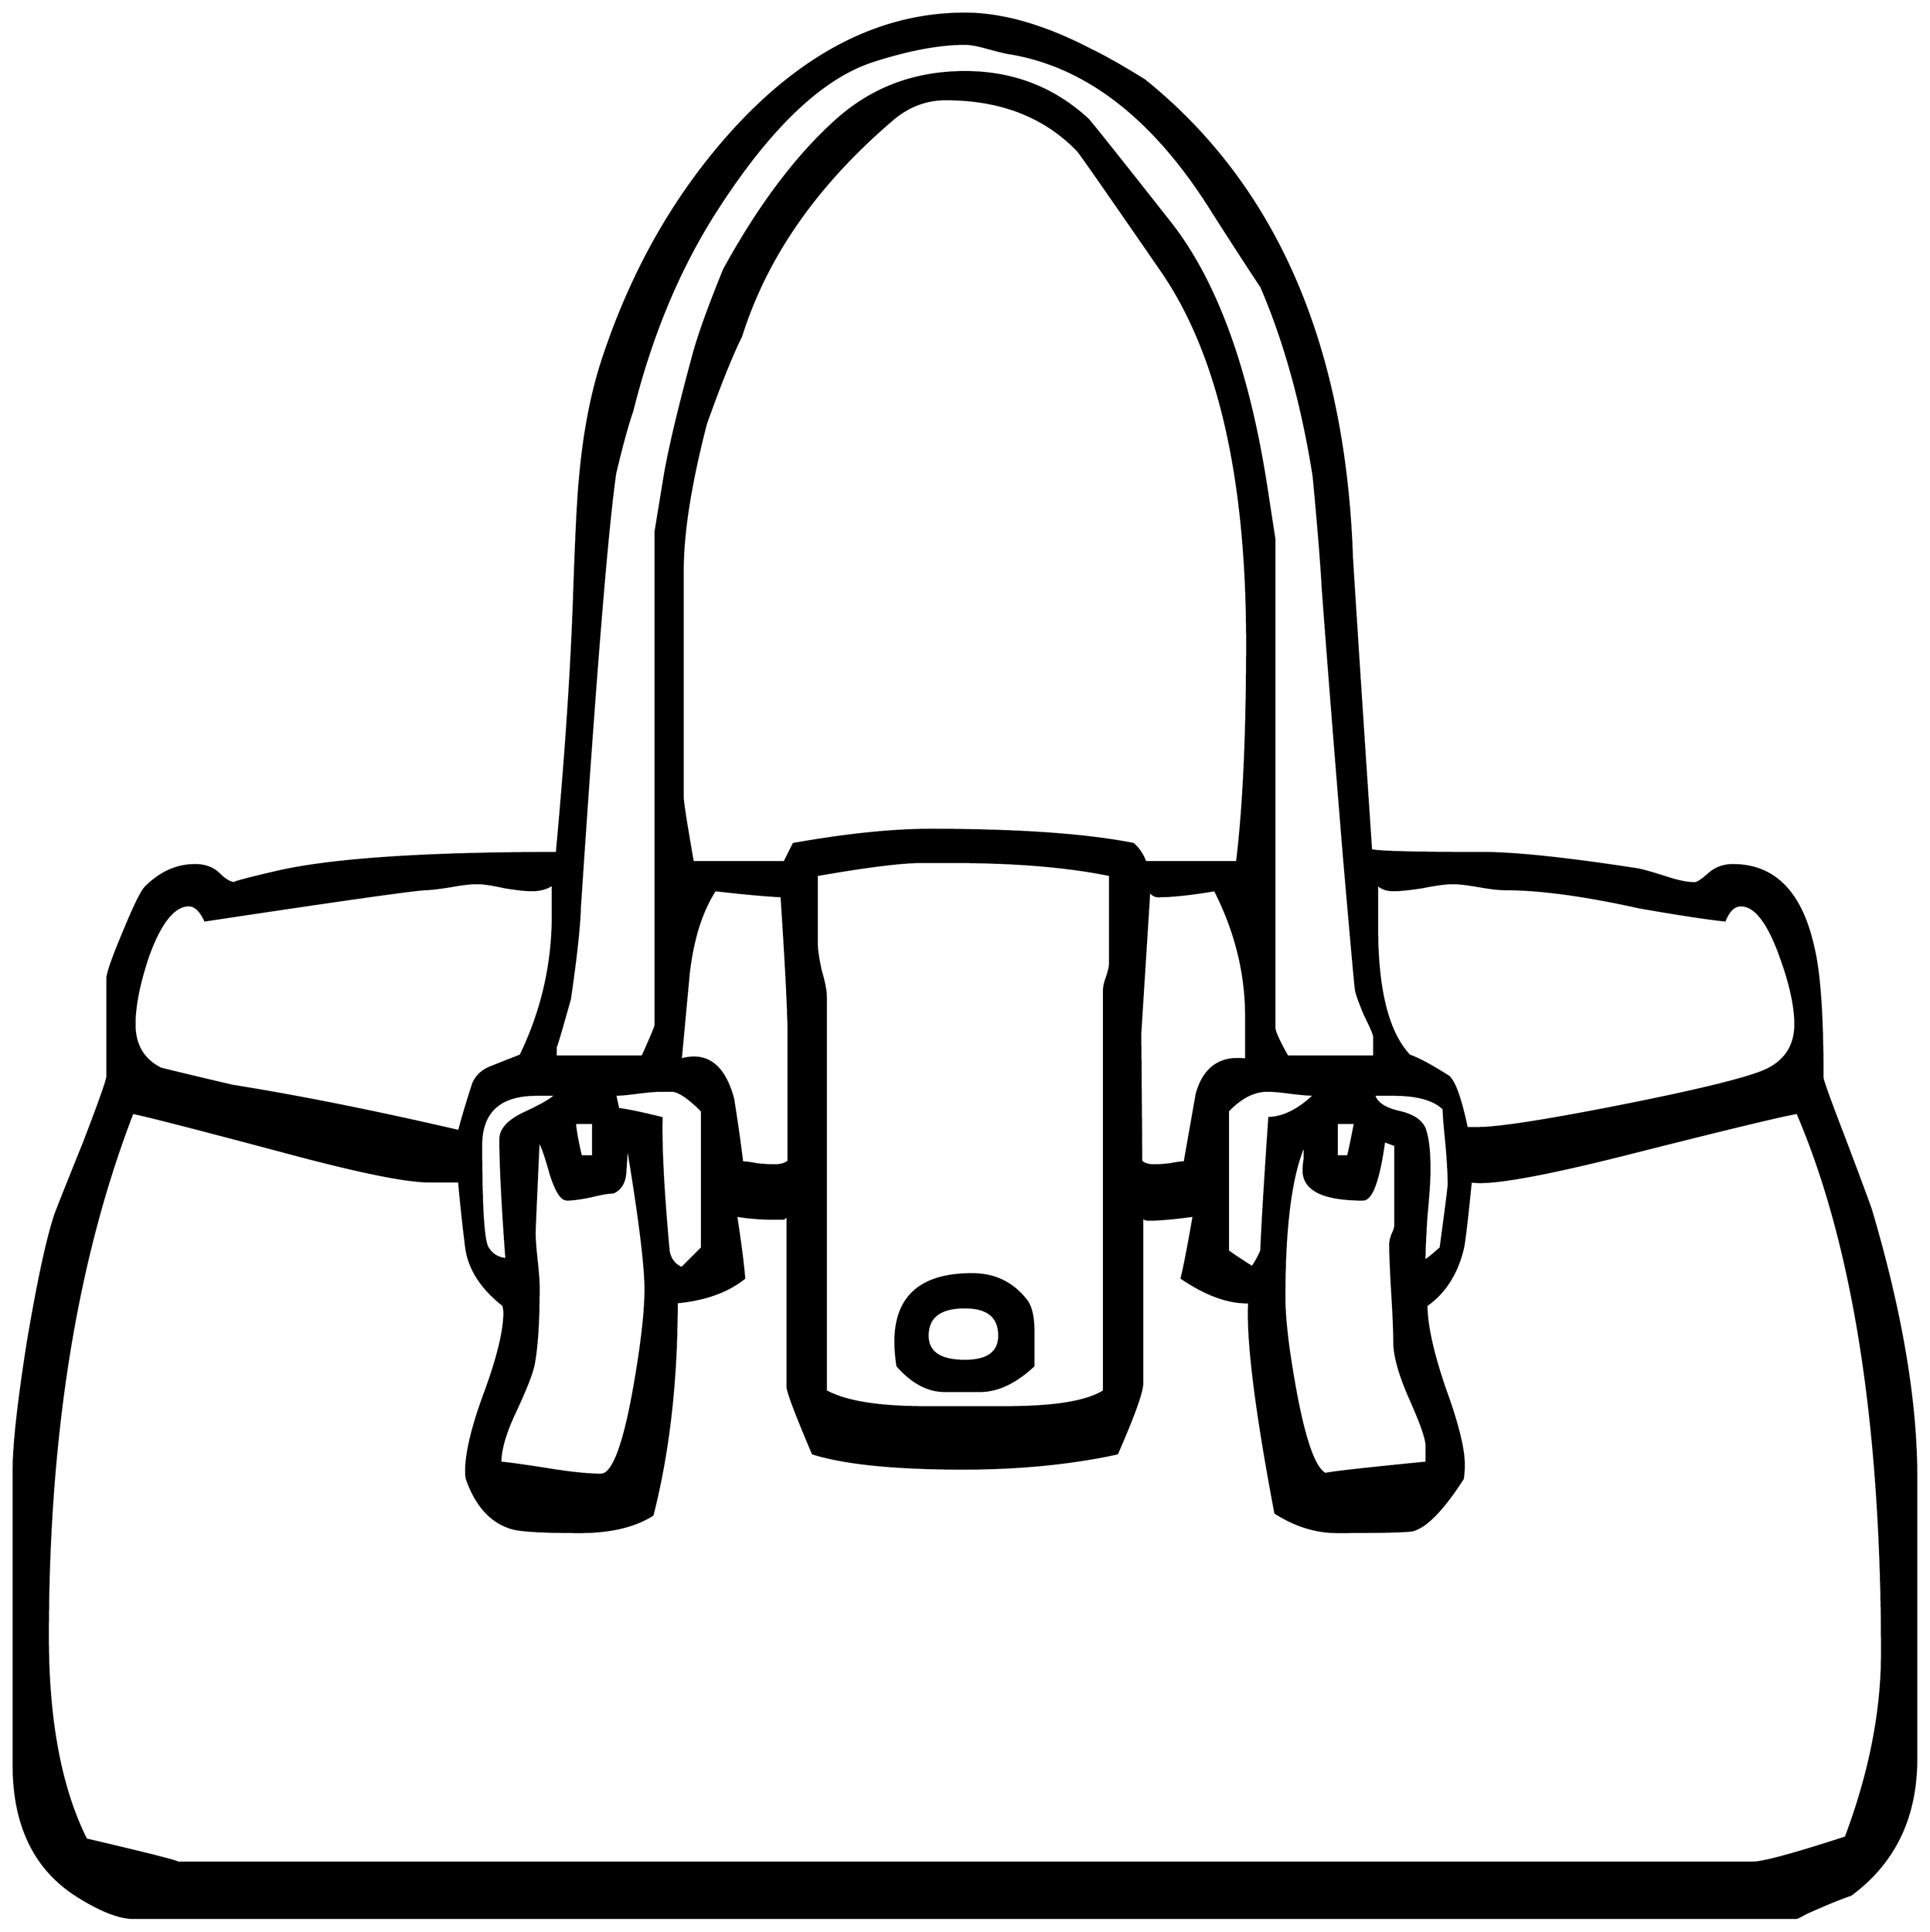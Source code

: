 


\begin{tikzpicture}[y=0.80pt, x=0.80pt, yscale=-1.0, xscale=1.0, inner sep=0pt, outer sep=0pt]
\begin{scope}[shift={(100.0,1707.0)},nonzero rule]
  \path[draw=.,fill=.,line width=1.600pt] (1970.0,204.0) .. controls
    (1970.0,262.0) and (1948.333,307.0) .. (1905.0,339.0) ..
    controls (1895.0,342.333) and (1880.333,348.333) .. (1861.0,357.0)
    .. controls (1855.0,360.333) and (1851.667,362.0) ..
    (1851.0,362.0) -- (201.0,362.0) .. controls (187.0,362.0)
    and (168.333,354.667) .. (145.0,340.0) .. controls (103.0,313.333)
    and (82.0,270.0) .. (82.0,210.0) -- (82.0,-82.0) .. controls
    (82.0,-107.333) and (86.667,-149.667) .. (96.0,-209.0) .. controls
    (106.0,-268.333) and (115.0,-310.333) .. (123.0,-335.0) ..
    controls (124.333,-339.0) and (134.0,-363.333) .. (152.0,-408.0)
    .. controls (167.333,-448.0) and (175.0,-469.667) ..
    (175.0,-473.0) -- (175.0,-570.0) .. controls (175.0,-575.333)
    and (180.333,-590.667) .. (191.0,-616.0) .. controls
    (201.667,-642.0) and (209.0,-657.0) .. (213.0,-661.0) ..
    controls (227.667,-675.667) and (244.0,-683.0) .. (262.0,-683.0)
    .. controls (272.0,-683.0) and (280.0,-680.0) ..
    (286.0,-674.0) .. controls (292.0,-668.0) and (297.333,-665.0)
    .. (302.0,-665.0) .. controls (297.333,-665.0) and
    (310.667,-668.667) .. (342.0,-676.0) .. controls (396.0,-688.667)
    and (489.0,-695.0) .. (621.0,-695.0) .. controls
    (629.667,-788.333) and (635.333,-872.0) .. (638.0,-946.0) ..
    controls (640.0,-1006.667) and (642.0,-1047.0) ..
    (644.0,-1067.0) .. controls (648.0,-1112.333) and
    (655.667,-1152.0) .. (667.0,-1186.0) .. controls
    (696.333,-1274.667) and (740.0,-1350.667) .. (798.0,-1414.0) ..
    controls (868.0,-1490.0) and (944.0,-1528.0) ..
    (1026.0,-1528.0) .. controls (1063.333,-1528.0) and
    (1105.0,-1516.0) .. (1151.0,-1492.0) .. controls
    (1163.667,-1486.0) and (1181.333,-1476.0) .. (1204.0,-1462.0) ..
    controls (1334.0,-1357.333) and (1402.667,-1199.667) ..
    (1410.0,-989.0) .. controls (1414.0,-924.333) and
    (1420.333,-827.333) .. (1429.0,-698.0) .. controls
    (1433.0,-696.0) and (1470.0,-695.0) .. (1540.0,-695.0) ..
    controls (1572.0,-695.0) and (1622.667,-689.667) ..
    (1692.0,-679.0) .. controls (1696.667,-678.333) and
    (1706.333,-675.667) .. (1721.0,-671.0) .. controls
    (1733.0,-667.0) and (1742.667,-665.0) .. (1750.0,-665.0) ..
    controls (1752.667,-665.0) and (1757.333,-668.0) ..
    (1764.0,-674.0) .. controls (1770.667,-680.0) and
    (1778.667,-683.0) .. (1788.0,-683.0) .. controls
    (1829.333,-683.0) and (1856.0,-655.667) .. (1868.0,-601.0) ..
    controls (1874.0,-576.333) and (1877.0,-533.333) ..
    (1877.0,-472.0) .. controls (1877.0,-469.333) and
    (1884.333,-449.0) .. (1899.0,-411.0) .. controls
    (1914.333,-370.333) and (1923.0,-347.0) .. (1925.0,-341.0) ..
    controls (1955.0,-239.667) and (1970.0,-151.333) ..
    (1970.0,-76.0) -- (1970.0,204.0) -- cycle(1850.0,-525.0) ..
    controls (1850.0,-543.0) and (1845.0,-565.667) ..
    (1835.0,-593.0) .. controls (1823.0,-626.333) and
    (1810.0,-643.0) .. (1796.0,-643.0) .. controls
    (1789.333,-643.0) and (1784.0,-638.0) .. (1780.0,-628.0) ..
    controls (1761.333,-630.0) and (1733.0,-634.333) ..
    (1695.0,-641.0) .. controls (1641.0,-653.0) and
    (1596.667,-659.0) .. (1562.0,-659.0) .. controls
    (1556.0,-659.0) and (1547.333,-660.0) .. (1536.0,-662.0) ..
    controls (1524.667,-664.0) and (1516.0,-665.0) ..
    (1510.0,-665.0) .. controls (1503.333,-665.0) and
    (1493.333,-663.667) .. (1480.0,-661.0) .. controls
    (1467.333,-659.0) and (1457.667,-658.0) .. (1451.0,-658.0) ..
    controls (1444.333,-658.0) and (1439.0,-660.0) ..
    (1435.0,-664.0) -- (1435.0,-621.0) .. controls
    (1435.0,-559.0) and (1445.667,-516.667) .. (1467.0,-494.0) ..
    controls (1476.333,-490.667) and (1489.333,-483.667) ..
    (1506.0,-473.0) .. controls (1512.0,-467.667) and
    (1518.0,-450.667) .. (1524.0,-422.0) -- (1535.0,-422.0) ..
    controls (1555.667,-422.0) and (1604.667,-429.667) ..
    (1682.0,-445.0) .. controls (1762.0,-461.0) and
    (1809.333,-473.0) .. (1824.0,-481.0) .. controls
    (1841.333,-490.333) and (1850.0,-505.0) .. (1850.0,-525.0) --
    cycle(1306.0,-904.0) .. controls (1306.0,-1068.0) and
    (1277.667,-1191.0) .. (1221.0,-1273.0) .. controls
    (1167.667,-1350.333) and (1140.0,-1390.0) .. (1138.0,-1392.0) ..
    controls (1105.333,-1426.0) and (1061.667,-1443.0) ..
    (1007.0,-1443.0) .. controls (987.0,-1443.0) and
    (969.0,-1436.0) .. (953.0,-1422.0) .. controls
    (878.333,-1358.0) and (828.667,-1286.667) .. (804.0,-1208.0) ..
    controls (794.667,-1189.333) and (783.0,-1160.333) ..
    (769.0,-1121.0) .. controls (753.667,-1061.667) and
    (746.0,-1013.333) .. (746.0,-976.0) -- (746.0,-750.0) ..
    controls (746.0,-745.333) and (749.333,-724.0) .. (756.0,-686.0)
    -- (847.0,-686.0) -- (856.0,-704.0) .. controls
    (908.667,-713.333) and (954.0,-718.0) .. (992.0,-718.0) ..
    controls (1078.667,-718.0) and (1145.667,-713.333) ..
    (1193.0,-704.0) .. controls (1198.333,-699.333) and
    (1202.333,-693.333) .. (1205.0,-686.0) -- (1296.0,-686.0) ..
    controls (1302.667,-740.667) and (1306.0,-813.333) ..
    (1306.0,-904.0) -- cycle(1432.0,-493.0) -- (1432.0,-513.0)
    .. controls (1432.0,-515.0) and (1429.0,-522.0) ..
    (1423.0,-534.0) .. controls (1417.667,-546.667) and
    (1414.667,-555.0) .. (1414.0,-559.0) .. controls
    (1413.333,-563.0) and (1409.333,-607.333) .. (1402.0,-692.0) ..
    controls (1392.667,-806.0) and (1385.667,-894.667) ..
    (1381.0,-958.0) .. controls (1379.667,-982.667) and
    (1376.667,-1019.667) .. (1372.0,-1069.0) .. controls
    (1360.667,-1140.333) and (1343.333,-1203.0) .. (1320.0,-1257.0) ..
    controls (1309.333,-1273.0) and (1293.333,-1297.667) ..
    (1272.0,-1331.0) .. controls (1214.0,-1424.333) and
    (1146.0,-1477.0) .. (1068.0,-1489.0) .. controls
    (1064.667,-1489.667) and (1058.0,-1491.333) .. (1048.0,-1494.0) ..
    controls (1038.667,-1496.667) and (1031.333,-1498.0) ..
    (1026.0,-1498.0) .. controls (1000.667,-1498.0) and
    (970.333,-1492.333) .. (935.0,-1481.0) .. controls
    (885.0,-1465.0) and (834.0,-1417.0) .. (782.0,-1337.0) ..
    controls (744.0,-1279.0) and (715.333,-1211.333) ..
    (696.0,-1134.0) .. controls (691.333,-1120.667) and
    (685.667,-1100.0) .. (679.0,-1072.0) .. controls
    (671.0,-1016.667) and (659.333,-873.333) .. (644.0,-642.0) ..
    controls (643.333,-621.333) and (640.0,-590.667) .. (634.0,-550.0)
    .. controls (624.667,-516.667) and (620.0,-501.0) ..
    (620.0,-503.0) -- (620.0,-493.0) -- (706.0,-493.0) ..
    controls (714.667,-512.333) and (719.0,-522.667) .. (719.0,-524.0)
    -- (719.0,-1014.0) .. controls (719.0,-1014.0) and
    (722.0,-1032.333) .. (728.0,-1069.0) .. controls
    (732.667,-1096.333) and (742.333,-1137.0) .. (757.0,-1191.0) ..
    controls (762.333,-1210.333) and (772.333,-1238.0) ..
    (787.0,-1274.0) .. controls (821.0,-1336.0) and
    (857.333,-1384.667) .. (896.0,-1420.0) .. controls
    (932.0,-1453.333) and (975.333,-1470.0) .. (1026.0,-1470.0) ..
    controls (1073.333,-1470.0) and (1114.0,-1454.333) ..
    (1148.0,-1423.0) .. controls (1153.333,-1417.0) and
    (1180.667,-1382.667) .. (1230.0,-1320.0) .. controls
    (1275.333,-1262.0) and (1307.0,-1175.0) .. (1325.0,-1059.0) ..
    controls (1330.333,-1024.333) and (1333.0,-1007.0) ..
    (1333.0,-1007.0) -- (1333.0,-522.0) .. controls
    (1333.0,-518.0) and (1337.333,-508.333) .. (1346.0,-493.0) --
    (1432.0,-493.0) -- cycle(1506.0,-366.0) .. controls
    (1506.0,-375.333) and (1505.333,-388.0) .. (1504.0,-404.0) ..
    controls (1502.0,-423.333) and (1501.0,-435.667) ..
    (1501.0,-441.0) .. controls (1491.667,-450.333) and
    (1475.0,-455.0) .. (1451.0,-455.0) -- (1432.0,-455.0) ..
    controls (1434.0,-447.0) and (1442.333,-441.333) ..
    (1457.0,-438.0) .. controls (1471.667,-434.667) and
    (1480.333,-428.333) .. (1483.0,-419.0) .. controls
    (1485.667,-410.333) and (1487.0,-397.667) .. (1487.0,-381.0) ..
    controls (1487.0,-371.0) and (1486.0,-355.667) ..
    (1484.0,-335.0) .. controls (1482.667,-315.0) and
    (1482.0,-300.0) .. (1482.0,-290.0) .. controls
    (1486.0,-292.667) and (1491.333,-297.0) .. (1498.0,-303.0) ..
    controls (1503.333,-342.333) and (1506.0,-363.333) ..
    (1506.0,-366.0) -- cycle(1413.0,-427.0) -- (1395.0,-427.0)
    -- (1395.0,-394.0) -- (1406.0,-394.0) .. controls
    (1406.667,-395.333) and (1409.0,-406.333) .. (1413.0,-427.0) --
    cycle(1305.0,-490.0) -- (1305.0,-533.0) .. controls
    (1305.0,-575.667) and (1294.667,-617.333) .. (1274.0,-658.0) ..
    controls (1250.0,-654.0) and (1231.333,-652.0) ..
    (1218.0,-652.0) .. controls (1214.0,-652.0) and
    (1211.0,-654.0) .. (1209.0,-658.0) .. controls
    (1203.0,-563.333) and (1200.0,-516.0) .. (1200.0,-516.0) ..
    controls (1200.0,-514.0) and (1200.333,-471.667) ..
    (1201.0,-389.0) .. controls (1203.667,-386.333) and
    (1208.0,-385.0) .. (1214.0,-385.0) .. controls
    (1217.333,-385.0) and (1222.333,-385.333) .. (1229.0,-386.0) ..
    controls (1235.667,-387.333) and (1240.667,-388.0) ..
    (1244.0,-388.0) .. controls (1248.0,-410.667) and
    (1252.0,-433.333) .. (1256.0,-456.0) .. controls
    (1263.333,-482.0) and (1279.667,-493.333) .. (1305.0,-490.0) --
    cycle(1373.0,-455.0) .. controls (1367.667,-455.0) and
    (1359.667,-455.667) .. (1349.0,-457.0) .. controls
    (1339.0,-458.333) and (1331.333,-459.0) .. (1326.0,-459.0) ..
    controls (1312.667,-459.0) and (1299.667,-452.333) ..
    (1287.0,-439.0) -- (1287.0,-300.0) .. controls
    (1292.333,-296.0) and (1300.333,-290.667) .. (1311.0,-284.0) ..
    controls (1313.667,-287.333) and (1316.667,-292.667) ..
    (1320.0,-300.0) .. controls (1321.333,-330.0) and
    (1324.0,-374.0) .. (1328.0,-432.0) .. controls
    (1342.667,-432.667) and (1357.667,-440.333) .. (1373.0,-455.0) --
    cycle(1484.0,-90.0) -- (1484.0,-107.0) .. controls
    (1484.0,-113.667) and (1478.667,-129.0) .. (1468.0,-153.0) ..
    controls (1457.333,-177.0) and (1452.0,-196.0) ..
    (1452.0,-210.0) .. controls (1452.0,-220.667) and
    (1451.333,-236.667) .. (1450.0,-258.0) .. controls
    (1448.667,-280.0) and (1448.0,-296.333) .. (1448.0,-307.0) ..
    controls (1448.0,-309.0) and (1448.667,-312.0) ..
    (1450.0,-316.0) .. controls (1452.0,-320.0) and
    (1453.0,-323.0) .. (1453.0,-325.0) -- (1453.0,-405.0) --
    (1442.0,-409.0) .. controls (1436.667,-370.333) and
    (1429.667,-351.0) .. (1421.0,-351.0) .. controls
    (1381.667,-351.0) and (1362.0,-360.667) .. (1362.0,-380.0) ..
    controls (1362.0,-382.667) and (1362.333,-386.333) ..
    (1363.0,-391.0) .. controls (1363.0,-395.667) and
    (1363.0,-399.333) .. (1363.0,-402.0) -- (1363.0,-406.0) ..
    controls (1349.667,-376.0) and (1343.0,-325.333) ..
    (1343.0,-254.0) .. controls (1343.0,-231.333) and
    (1347.0,-198.667) .. (1355.0,-156.0) .. controls
    (1365.0,-104.0) and (1375.667,-78.0) .. (1387.0,-78.0) ..
    controls (1370.333,-78.0) and (1402.667,-82.0) .. (1484.0,-90.0)
    -- cycle(1170.0,-586.0) -- (1170.0,-673.0) .. controls
    (1128.0,-681.667) and (1076.0,-686.0) .. (1014.0,-686.0) --
    (983.0,-686.0) .. controls (963.0,-686.0) and (928.333,-681.667)
    .. (879.0,-673.0) -- (879.0,-605.0) .. controls
    (879.0,-599.0) and (880.333,-590.0) .. (883.0,-578.0) ..
    controls (886.333,-566.667) and (888.0,-558.0) .. (888.0,-552.0)
    -- (888.0,-161.0) .. controls (907.333,-150.333) and
    (940.0,-145.0) .. (986.0,-145.0) -- (1067.0,-145.0) ..
    controls (1115.0,-145.0) and (1147.333,-150.333) ..
    (1164.0,-161.0) -- (1164.0,-559.0) .. controls
    (1164.0,-562.333) and (1165.0,-566.667) .. (1167.0,-572.0) ..
    controls (1169.0,-578.0) and (1170.0,-582.667) ..
    (1170.0,-586.0) -- cycle(851.0,-389.0) -- (851.0,-513.0) ..
    controls (851.0,-535.0) and (848.667,-581.333) .. (844.0,-652.0)
    .. controls (829.333,-652.667) and (807.333,-654.667) ..
    (778.0,-658.0) .. controls (764.667,-637.333) and (756.0,-610.0)
    .. (752.0,-576.0) .. controls (749.333,-547.333) and
    (746.667,-518.667) .. (744.0,-490.0) .. controls (748.667,-491.333)
    and (753.0,-492.0) .. (757.0,-492.0) .. controls
    (775.667,-492.0) and (788.667,-478.333) .. (796.0,-451.0) ..
    controls (799.333,-430.333) and (802.333,-409.333) .. (805.0,-388.0)
    .. controls (808.333,-388.0) and (813.333,-387.333) ..
    (820.0,-386.0) .. controls (827.333,-385.333) and (833.0,-385.0)
    .. (837.0,-385.0) .. controls (843.0,-385.0) and
    (847.667,-386.333) .. (851.0,-389.0) -- cycle(765.0,-303.0) --
    (765.0,-439.0) .. controls (751.667,-452.333) and (741.667,-459.0)
    .. (735.0,-459.0) -- (725.0,-459.0) .. controls
    (719.667,-459.0) and (711.667,-458.333) .. (701.0,-457.0) ..
    controls (691.0,-455.667) and (683.667,-455.0) .. (679.0,-455.0)
    .. controls (679.667,-451.667) and (680.667,-447.0) ..
    (682.0,-441.0) .. controls (692.0,-439.667) and (706.333,-436.667)
    .. (725.0,-432.0) .. controls (724.333,-402.0) and
    (726.667,-358.0) .. (732.0,-300.0) .. controls (733.333,-292.0)
    and (737.667,-286.333) .. (745.0,-283.0) .. controls
    (749.667,-287.667) and (756.333,-294.333) .. (765.0,-303.0) --
    cycle(1936.0,99.0) .. controls (1936.0,-127.667) and
    (1908.0,-306.333) .. (1852.0,-437.0) .. controls
    (1838.667,-435.0) and (1782.0,-421.333) .. (1682.0,-396.0) ..
    controls (1597.333,-374.667) and (1546.0,-365.667) ..
    (1528.0,-369.0) .. controls (1524.0,-329.0) and
    (1521.333,-306.667) .. (1520.0,-302.0) .. controls
    (1514.0,-277.333) and (1502.0,-258.667) .. (1484.0,-246.0) ..
    controls (1484.0,-226.667) and (1490.0,-199.333) ..
    (1502.0,-164.0) .. controls (1514.667,-129.333) and
    (1521.0,-104.0) .. (1521.0,-88.0) .. controls (1521.0,-82.667)
    and (1520.667,-78.0) .. (1520.0,-74.0) .. controls
    (1500.667,-44.0) and (1484.333,-27.0) .. (1471.0,-23.0) ..
    controls (1467.667,-21.667) and (1442.333,-21.0) .. (1395.0,-21.0)
    .. controls (1374.333,-21.0) and (1354.0,-27.333) ..
    (1334.0,-40.0) .. controls (1314.667,-142.0) and
    (1306.0,-211.667) .. (1308.0,-249.0) .. controls
    (1288.0,-248.333) and (1265.667,-256.333) .. (1241.0,-273.0) ..
    controls (1243.667,-283.667) and (1247.667,-304.333) ..
    (1253.0,-335.0) .. controls (1233.667,-332.333) and
    (1218.667,-331.0) .. (1208.0,-331.0) .. controls
    (1204.667,-331.0) and (1202.667,-332.333) .. (1202.0,-335.0) --
    (1202.0,-169.0) .. controls (1202.0,-160.333) and
    (1193.667,-137.0) .. (1177.0,-99.0) .. controls (1131.0,-89.0)
    and (1080.0,-84.0) .. (1024.0,-84.0) .. controls
    (956.667,-84.0) and (907.0,-89.0) .. (875.0,-99.0) .. controls
    (858.333,-138.333) and (850.0,-160.333) .. (850.0,-165.0) --
    (850.0,-335.0) -- (846.0,-332.0) -- (836.0,-332.0) ..
    controls (823.333,-332.0) and (811.0,-333.0) .. (799.0,-335.0)
    .. controls (803.0,-309.0) and (805.667,-288.333) ..
    (807.0,-273.0) .. controls (790.333,-259.667) and (768.0,-251.667)
    .. (740.0,-249.0) .. controls (740.0,-171.0) and
    (732.0,-100.667) .. (716.0,-38.0) .. controls (698.0,-26.667)
    and (674.0,-21.0) .. (644.0,-21.0) .. controls (606.667,-21.0)
    and (584.0,-22.333) .. (576.0,-25.0) .. controls (556.0,-31.0)
    and (541.333,-47.0) .. (532.0,-73.0) .. controls (531.333,-75.0)
    and (531.0,-77.667) .. (531.0,-81.0) .. controls (531.0,-99.667)
    and (537.333,-126.0) .. (550.0,-160.0) .. controls
    (562.667,-194.667) and (569.0,-221.0) .. (569.0,-239.0) ..
    controls (569.0,-240.333) and (568.667,-242.667) .. (568.0,-246.0)
    .. controls (546.0,-263.333) and (533.667,-282.667) ..
    (531.0,-304.0) .. controls (528.333,-325.333) and (526.0,-347.0)
    .. (524.0,-369.0) .. controls (524.0,-369.0) and
    (514.0,-369.0) .. (494.0,-369.0) .. controls (471.333,-369.0)
    and (424.0,-378.667) .. (352.0,-398.0) .. controls
    (262.0,-422.0) and (211.333,-435.0) .. (200.0,-437.0) ..
    controls (144.0,-291.667) and (116.0,-118.333) .. (116.0,83.0)
    .. controls (116.0,166.333) and (128.667,233.333) .. (154.0,284.0)
    .. controls (219.333,299.333) and (249.333,307.0) .. (244.0,307.0)
    -- (1808.0,307.0) .. controls (1818.0,307.0) and
    (1848.667,298.667) .. (1900.0,282.0) .. controls (1924.0,218.0)
    and (1936.0,157.0) .. (1936.0,99.0) -- cycle(657.0,-394.0)
    -- (657.0,-427.0) -- (639.0,-427.0) .. controls
    (639.667,-419.0) and (641.667,-408.0) .. (645.0,-394.0) --
    (657.0,-394.0) -- cycle(620.0,-455.0) -- (601.0,-455.0) ..
    controls (564.333,-455.0) and (546.0,-438.333) .. (546.0,-405.0)
    .. controls (546.0,-345.667) and (548.0,-312.0) ..
    (552.0,-304.0) .. controls (556.0,-296.667) and (562.333,-292.667)
    .. (571.0,-292.0) .. controls (567.0,-346.0) and
    (565.0,-385.667) .. (565.0,-411.0) .. controls (565.0,-420.333)
    and (572.333,-428.667) .. (587.0,-436.0) .. controls
    (605.667,-444.667) and (616.667,-451.0) .. (620.0,-455.0) --
    cycle(617.0,-633.0) -- (617.0,-664.0) .. controls
    (611.667,-660.0) and (604.667,-658.0) .. (596.0,-658.0) ..
    controls (590.0,-658.0) and (581.0,-659.0) .. (569.0,-661.0)
    .. controls (557.0,-663.667) and (548.0,-665.0) ..
    (542.0,-665.0) .. controls (535.333,-665.0) and (526.667,-664.0)
    .. (516.0,-662.0) .. controls (503.333,-660.0) and
    (494.667,-659.0) .. (490.0,-659.0) .. controls (472.667,-657.667)
    and (400.0,-647.333) .. (272.0,-628.0) .. controls
    (267.333,-638.0) and (262.0,-643.0) .. (256.0,-643.0) ..
    controls (241.333,-643.0) and (228.0,-626.667) .. (216.0,-594.0)
    .. controls (206.667,-566.667) and (202.0,-543.667) ..
    (202.0,-525.0) .. controls (202.0,-504.333) and (210.667,-489.667)
    .. (228.0,-481.0) .. controls (244.0,-477.0) and
    (267.667,-471.333) .. (299.0,-464.0) .. controls (365.667,-453.333)
    and (440.667,-438.333) .. (524.0,-419.0) .. controls
    (526.667,-429.667) and (531.333,-445.333) .. (538.0,-466.0) ..
    controls (541.333,-474.0) and (547.667,-479.667) .. (557.0,-483.0)
    .. controls (567.0,-487.0) and (576.333,-490.667) ..
    (585.0,-494.0) .. controls (606.333,-538.0) and (617.0,-584.333)
    .. (617.0,-633.0) -- cycle(709.0,-262.0) .. controls
    (709.0,-286.0) and (703.0,-334.0) .. (691.0,-406.0) ..
    controls (690.333,-397.333) and (689.667,-388.0) .. (689.0,-378.0)
    .. controls (688.333,-368.0) and (684.333,-361.333) ..
    (677.0,-358.0) .. controls (672.333,-358.0) and (664.667,-356.667)
    .. (654.0,-354.0) .. controls (644.0,-352.0) and
    (636.333,-351.0) .. (631.0,-351.0) .. controls (625.667,-351.0)
    and (620.333,-359.333) .. (615.0,-376.0) .. controls
    (609.667,-395.333) and (605.667,-406.333) .. (603.0,-409.0) ..
    controls (600.333,-351.0) and (599.0,-320.667) .. (599.0,-318.0)
    .. controls (599.0,-312.0) and (599.667,-303.0) ..
    (601.0,-291.0) .. controls (602.333,-279.0) and (603.0,-270.0)
    .. (603.0,-264.0) .. controls (603.0,-230.0) and
    (601.333,-204.333) .. (598.0,-187.0) .. controls (596.0,-177.667)
    and (589.667,-161.667) .. (579.0,-139.0) .. controls
    (569.667,-119.0) and (565.0,-102.667) .. (565.0,-90.0) ..
    controls (573.0,-89.333) and (589.667,-87.0) .. (615.0,-83.0) ..
    controls (635.667,-79.667) and (652.333,-78.0) .. (665.0,-78.0) ..
    controls (676.333,-78.0) and (687.0,-105.333) .. (697.0,-160.0)
    .. controls (705.0,-204.667) and (709.0,-238.667) ..
    (709.0,-262.0) -- cycle(1094.0,-186.0) .. controls
    (1076.0,-169.333) and (1058.333,-161.0) .. (1041.0,-161.0) --
    (1006.0,-161.0) .. controls (989.333,-161.0) and
    (973.667,-169.333) .. (959.0,-186.0) .. controls (957.667,-194.667)
    and (957.0,-202.667) .. (957.0,-210.0) .. controls
    (957.0,-254.667) and (982.333,-277.0) .. (1033.0,-277.0) ..
    controls (1055.0,-277.0) and (1072.667,-268.667) ..
    (1086.0,-252.0) .. controls (1091.333,-246.0) and
    (1094.0,-235.333) .. (1094.0,-220.0) .. controls
    (1094.0,-208.667) and (1094.0,-197.333) .. (1094.0,-186.0) --
    cycle(1060.0,-216.0) .. controls (1060.0,-234.667) and
    (1048.667,-244.0) .. (1026.0,-244.0) .. controls
    (1001.333,-244.0) and (989.0,-234.667) .. (989.0,-216.0) ..
    controls (989.0,-199.333) and (1001.333,-191.0) ..
    (1026.0,-191.0) .. controls (1048.667,-191.0) and
    (1060.0,-199.333) .. (1060.0,-216.0) -- cycle;
\end{scope}

\end{tikzpicture}

